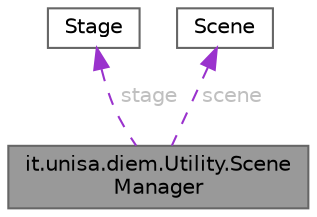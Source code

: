digraph "it.unisa.diem.Utility.SceneManager"
{
 // LATEX_PDF_SIZE
  bgcolor="transparent";
  edge [fontname=Helvetica,fontsize=10,labelfontname=Helvetica,labelfontsize=10];
  node [fontname=Helvetica,fontsize=10,shape=box,height=0.2,width=0.4];
  Node1 [id="Node000001",label="it.unisa.diem.Utility.Scene\lManager",height=0.2,width=0.4,color="gray40", fillcolor="grey60", style="filled", fontcolor="black",tooltip="Utility class to manage the scene of the application."];
  Node2 -> Node1 [id="edge1_Node000001_Node000002",dir="back",color="darkorchid3",style="dashed",tooltip=" ",label=" stage",fontcolor="grey" ];
  Node2 [id="Node000002",label="Stage",height=0.2,width=0.4,color="gray40", fillcolor="white", style="filled",tooltip=" "];
  Node3 -> Node1 [id="edge2_Node000001_Node000003",dir="back",color="darkorchid3",style="dashed",tooltip=" ",label=" scene",fontcolor="grey" ];
  Node3 [id="Node000003",label="Scene",height=0.2,width=0.4,color="gray40", fillcolor="white", style="filled",tooltip=" "];
}
